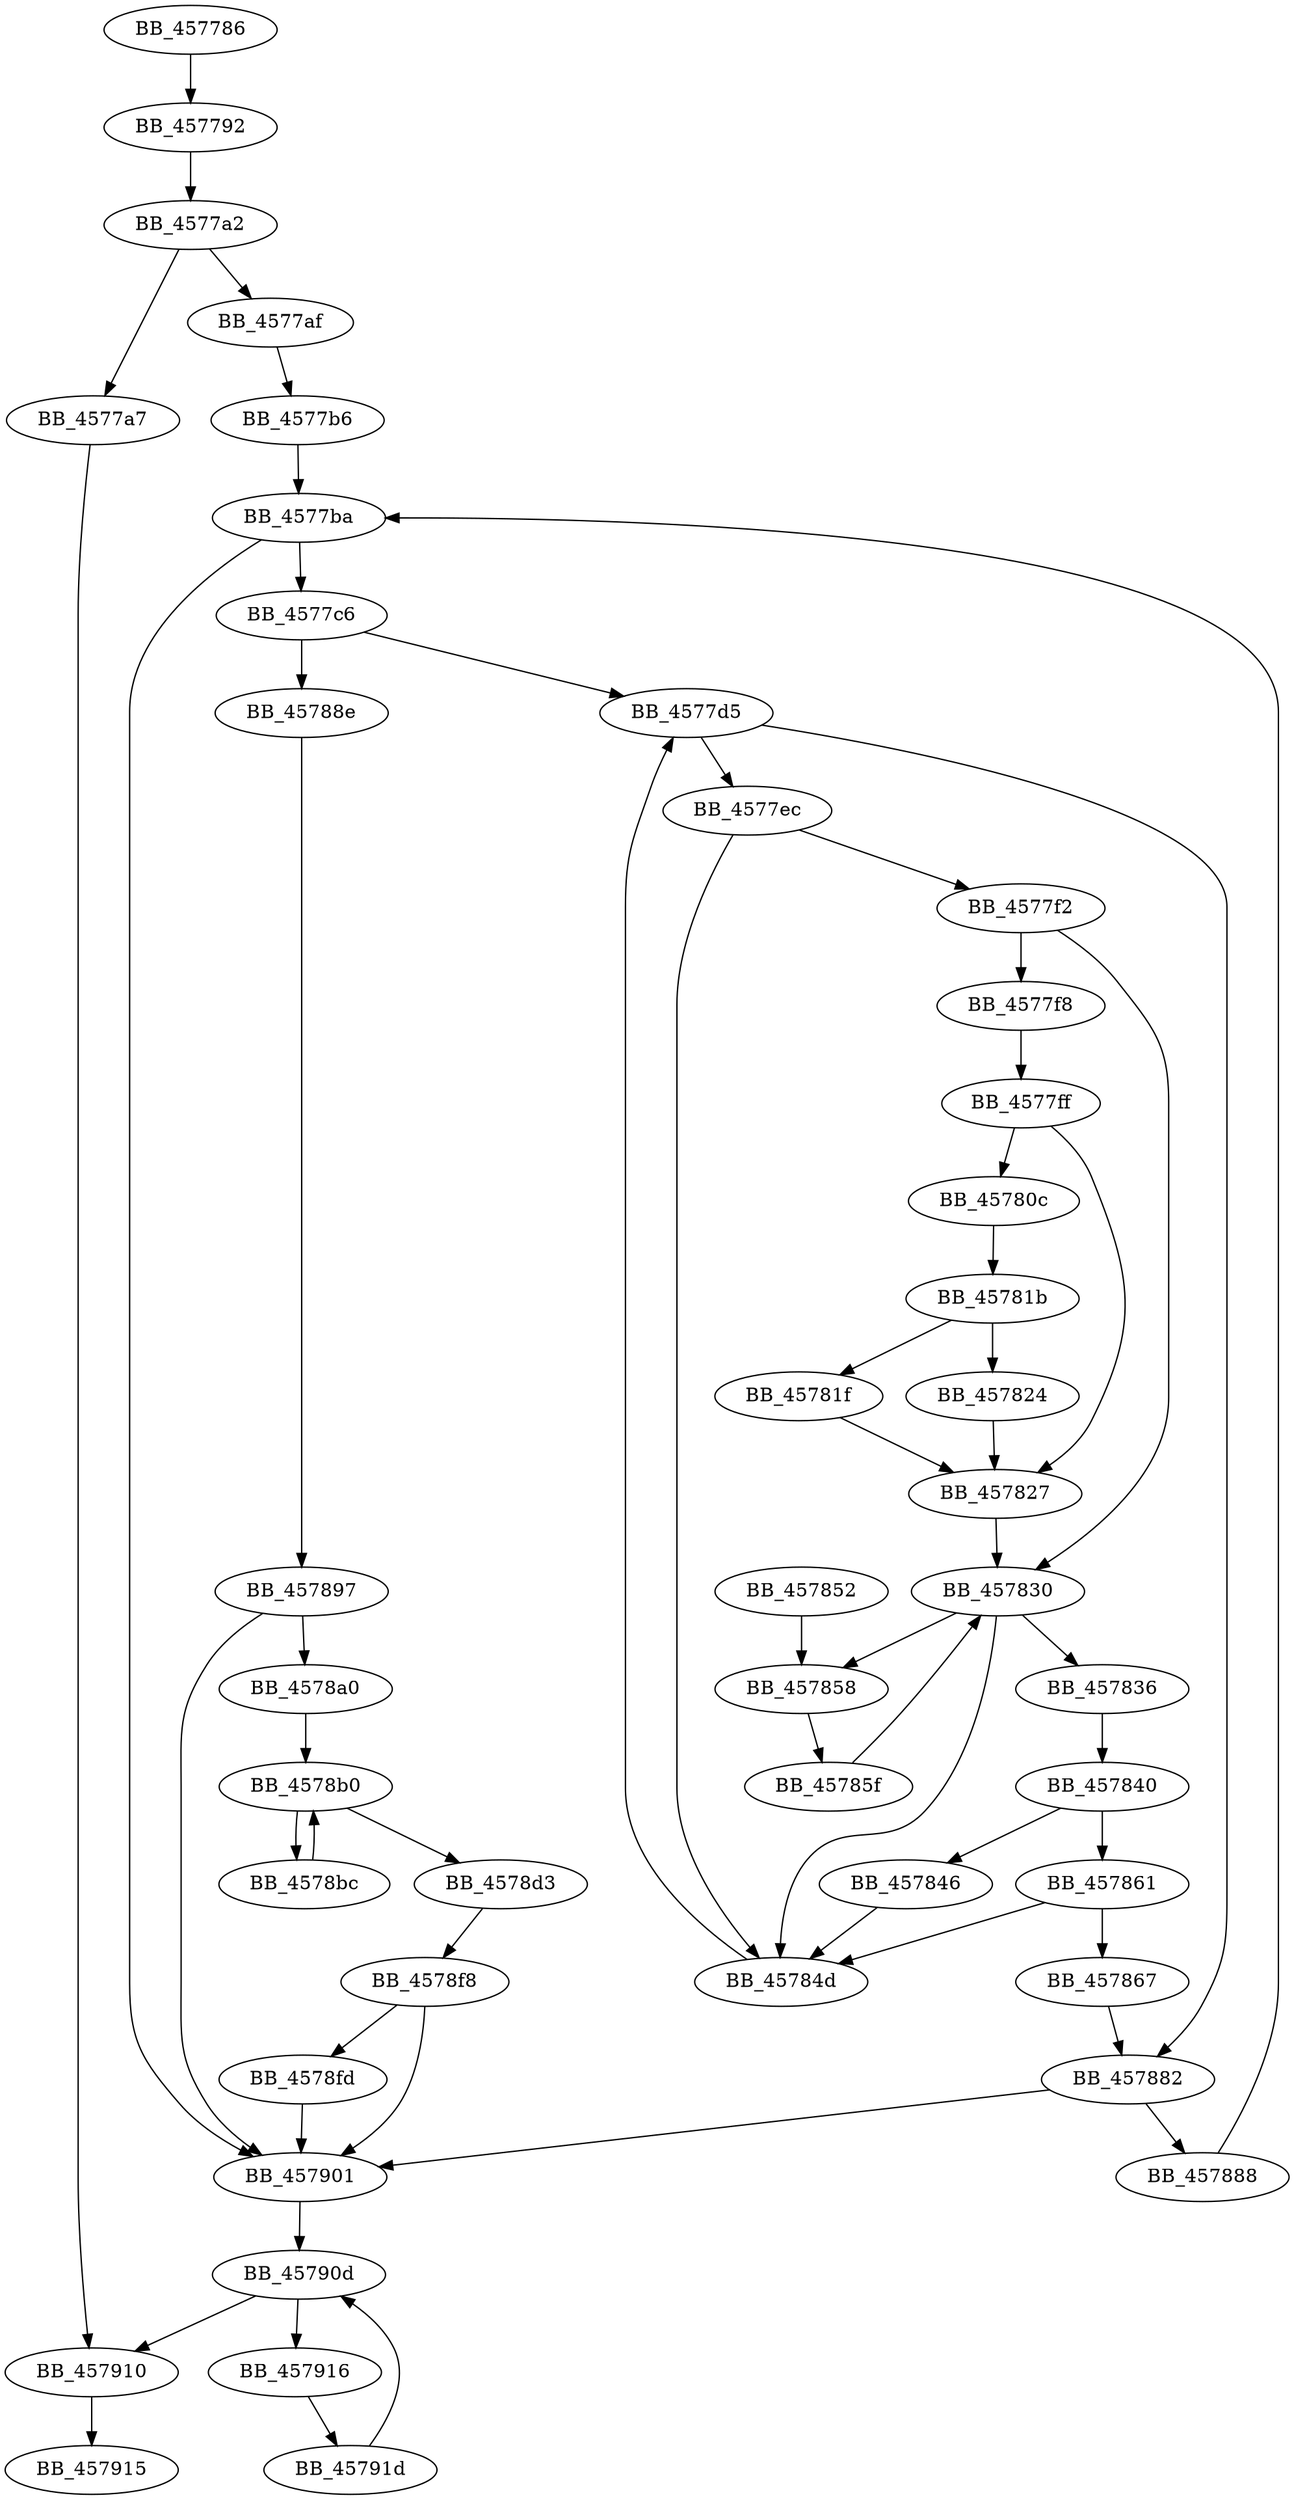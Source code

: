 DiGraph sub_457786{
BB_457786->BB_457792
BB_457792->BB_4577a2
BB_4577a2->BB_4577a7
BB_4577a2->BB_4577af
BB_4577a7->BB_457910
BB_4577af->BB_4577b6
BB_4577b6->BB_4577ba
BB_4577ba->BB_4577c6
BB_4577ba->BB_457901
BB_4577c6->BB_4577d5
BB_4577c6->BB_45788e
BB_4577d5->BB_4577ec
BB_4577d5->BB_457882
BB_4577ec->BB_4577f2
BB_4577ec->BB_45784d
BB_4577f2->BB_4577f8
BB_4577f2->BB_457830
BB_4577f8->BB_4577ff
BB_4577ff->BB_45780c
BB_4577ff->BB_457827
BB_45780c->BB_45781b
BB_45781b->BB_45781f
BB_45781b->BB_457824
BB_45781f->BB_457827
BB_457824->BB_457827
BB_457827->BB_457830
BB_457830->BB_457836
BB_457830->BB_45784d
BB_457830->BB_457858
BB_457836->BB_457840
BB_457840->BB_457846
BB_457840->BB_457861
BB_457846->BB_45784d
BB_45784d->BB_4577d5
BB_457852->BB_457858
BB_457858->BB_45785f
BB_45785f->BB_457830
BB_457861->BB_45784d
BB_457861->BB_457867
BB_457867->BB_457882
BB_457882->BB_457888
BB_457882->BB_457901
BB_457888->BB_4577ba
BB_45788e->BB_457897
BB_457897->BB_4578a0
BB_457897->BB_457901
BB_4578a0->BB_4578b0
BB_4578b0->BB_4578bc
BB_4578b0->BB_4578d3
BB_4578bc->BB_4578b0
BB_4578d3->BB_4578f8
BB_4578f8->BB_4578fd
BB_4578f8->BB_457901
BB_4578fd->BB_457901
BB_457901->BB_45790d
BB_45790d->BB_457910
BB_45790d->BB_457916
BB_457910->BB_457915
BB_457916->BB_45791d
BB_45791d->BB_45790d
}
